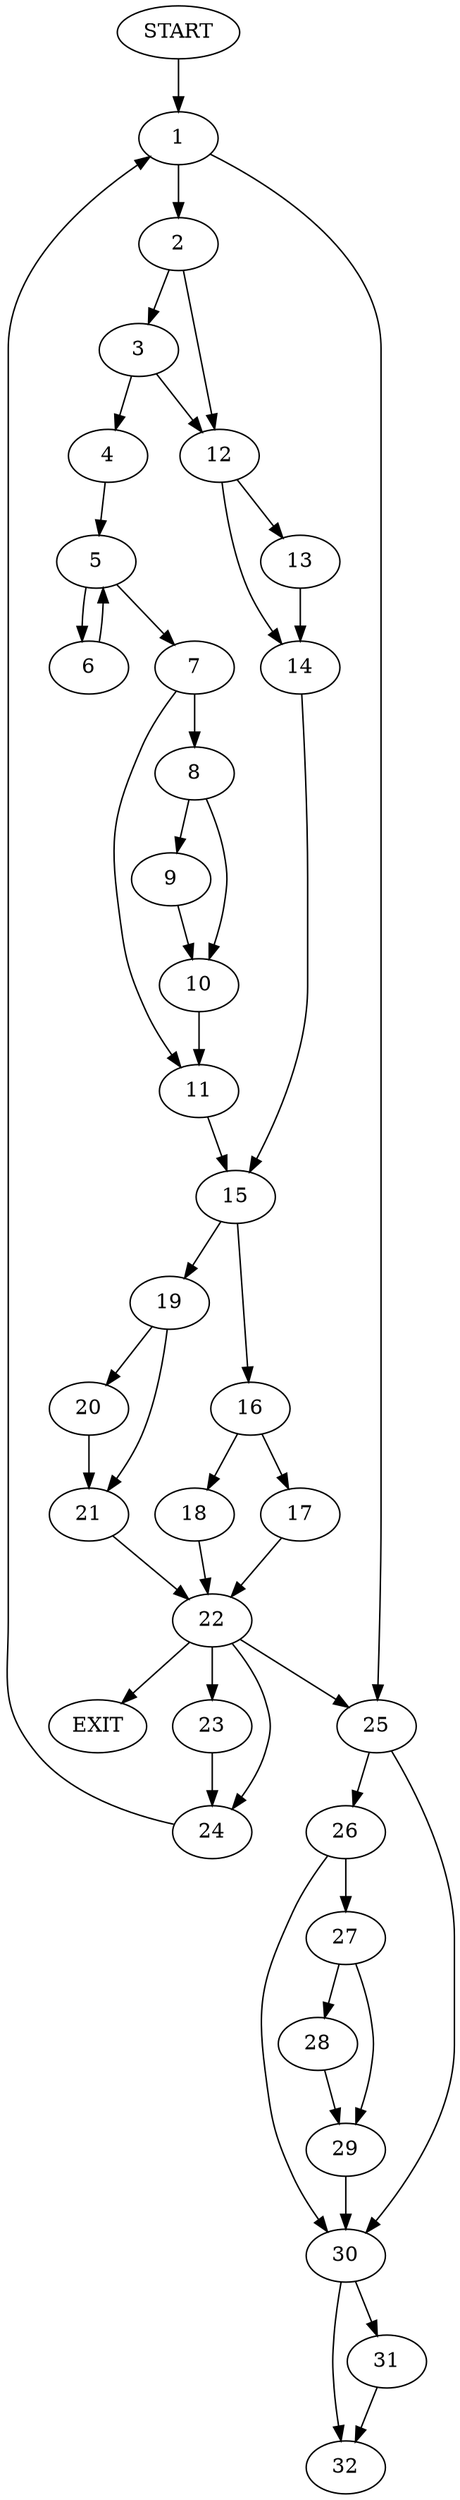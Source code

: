 digraph { 
0 [label="START"];
1;
2;
3;
4;
5;
6;
7;
8;
9;
10;
11;
12;
13;
14;
15;
16;
17;
18;
19;
20;
21;
22;
23;
24;
25;
26;
27;
28;
29;
30;
31;
32;
33[label="EXIT"];
0 -> 1;
1 -> 2;
1 -> 25;
2 -> 3;
2 -> 12;
3 -> 4;
3 -> 12;
4 -> 5;
5 -> 6;
5 -> 7;
6 -> 5;
7 -> 8;
7 -> 11;
8 -> 9;
8 -> 10;
9 -> 10;
10 -> 11;
11 -> 15;
12 -> 13;
12 -> 14;
13 -> 14;
14 -> 15;
15 -> 16;
15 -> 19;
16 -> 17;
16 -> 18;
17 -> 22;
18 -> 22;
19 -> 20;
19 -> 21;
20 -> 21;
21 -> 22;
22 -> 33;
22 -> 23;
22:s2 -> 24;
22:s3 -> 25;
23 -> 24;
24 -> 1;
25 -> 26;
25 -> 30;
26 -> 27;
26 -> 30;
27 -> 28;
27 -> 29;
28 -> 29;
29 -> 30;
30 -> 31;
30 -> 32;
31 -> 32;
}